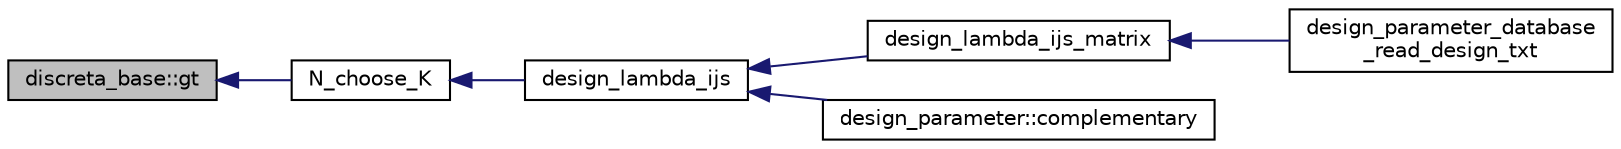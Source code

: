 digraph "discreta_base::gt"
{
  edge [fontname="Helvetica",fontsize="10",labelfontname="Helvetica",labelfontsize="10"];
  node [fontname="Helvetica",fontsize="10",shape=record];
  rankdir="LR";
  Node13245 [label="discreta_base::gt",height=0.2,width=0.4,color="black", fillcolor="grey75", style="filled", fontcolor="black"];
  Node13245 -> Node13246 [dir="back",color="midnightblue",fontsize="10",style="solid",fontname="Helvetica"];
  Node13246 [label="N_choose_K",height=0.2,width=0.4,color="black", fillcolor="white", style="filled",URL="$d3/d72/global_8_c.html#a21dbd2ab337323b55df9230b6ded86e7"];
  Node13246 -> Node13247 [dir="back",color="midnightblue",fontsize="10",style="solid",fontname="Helvetica"];
  Node13247 [label="design_lambda_ijs",height=0.2,width=0.4,color="black", fillcolor="white", style="filled",URL="$d9/d60/discreta_8h.html#a89f8e89e9ddb69c6871c43b5253363f2"];
  Node13247 -> Node13248 [dir="back",color="midnightblue",fontsize="10",style="solid",fontname="Helvetica"];
  Node13248 [label="design_lambda_ijs_matrix",height=0.2,width=0.4,color="black", fillcolor="white", style="filled",URL="$d9/d60/discreta_8h.html#a77a457666b8a4a24f1208d257a53f3fb"];
  Node13248 -> Node13249 [dir="back",color="midnightblue",fontsize="10",style="solid",fontname="Helvetica"];
  Node13249 [label="design_parameter_database\l_read_design_txt",height=0.2,width=0.4,color="black", fillcolor="white", style="filled",URL="$d9/d60/discreta_8h.html#ac12f39c2d57b543c801c36d26f237ac7"];
  Node13247 -> Node13250 [dir="back",color="midnightblue",fontsize="10",style="solid",fontname="Helvetica"];
  Node13250 [label="design_parameter::complementary",height=0.2,width=0.4,color="black", fillcolor="white", style="filled",URL="$da/d94/classdesign__parameter.html#a9025f18483dfe3f57eecfc6a603b7df1"];
}
